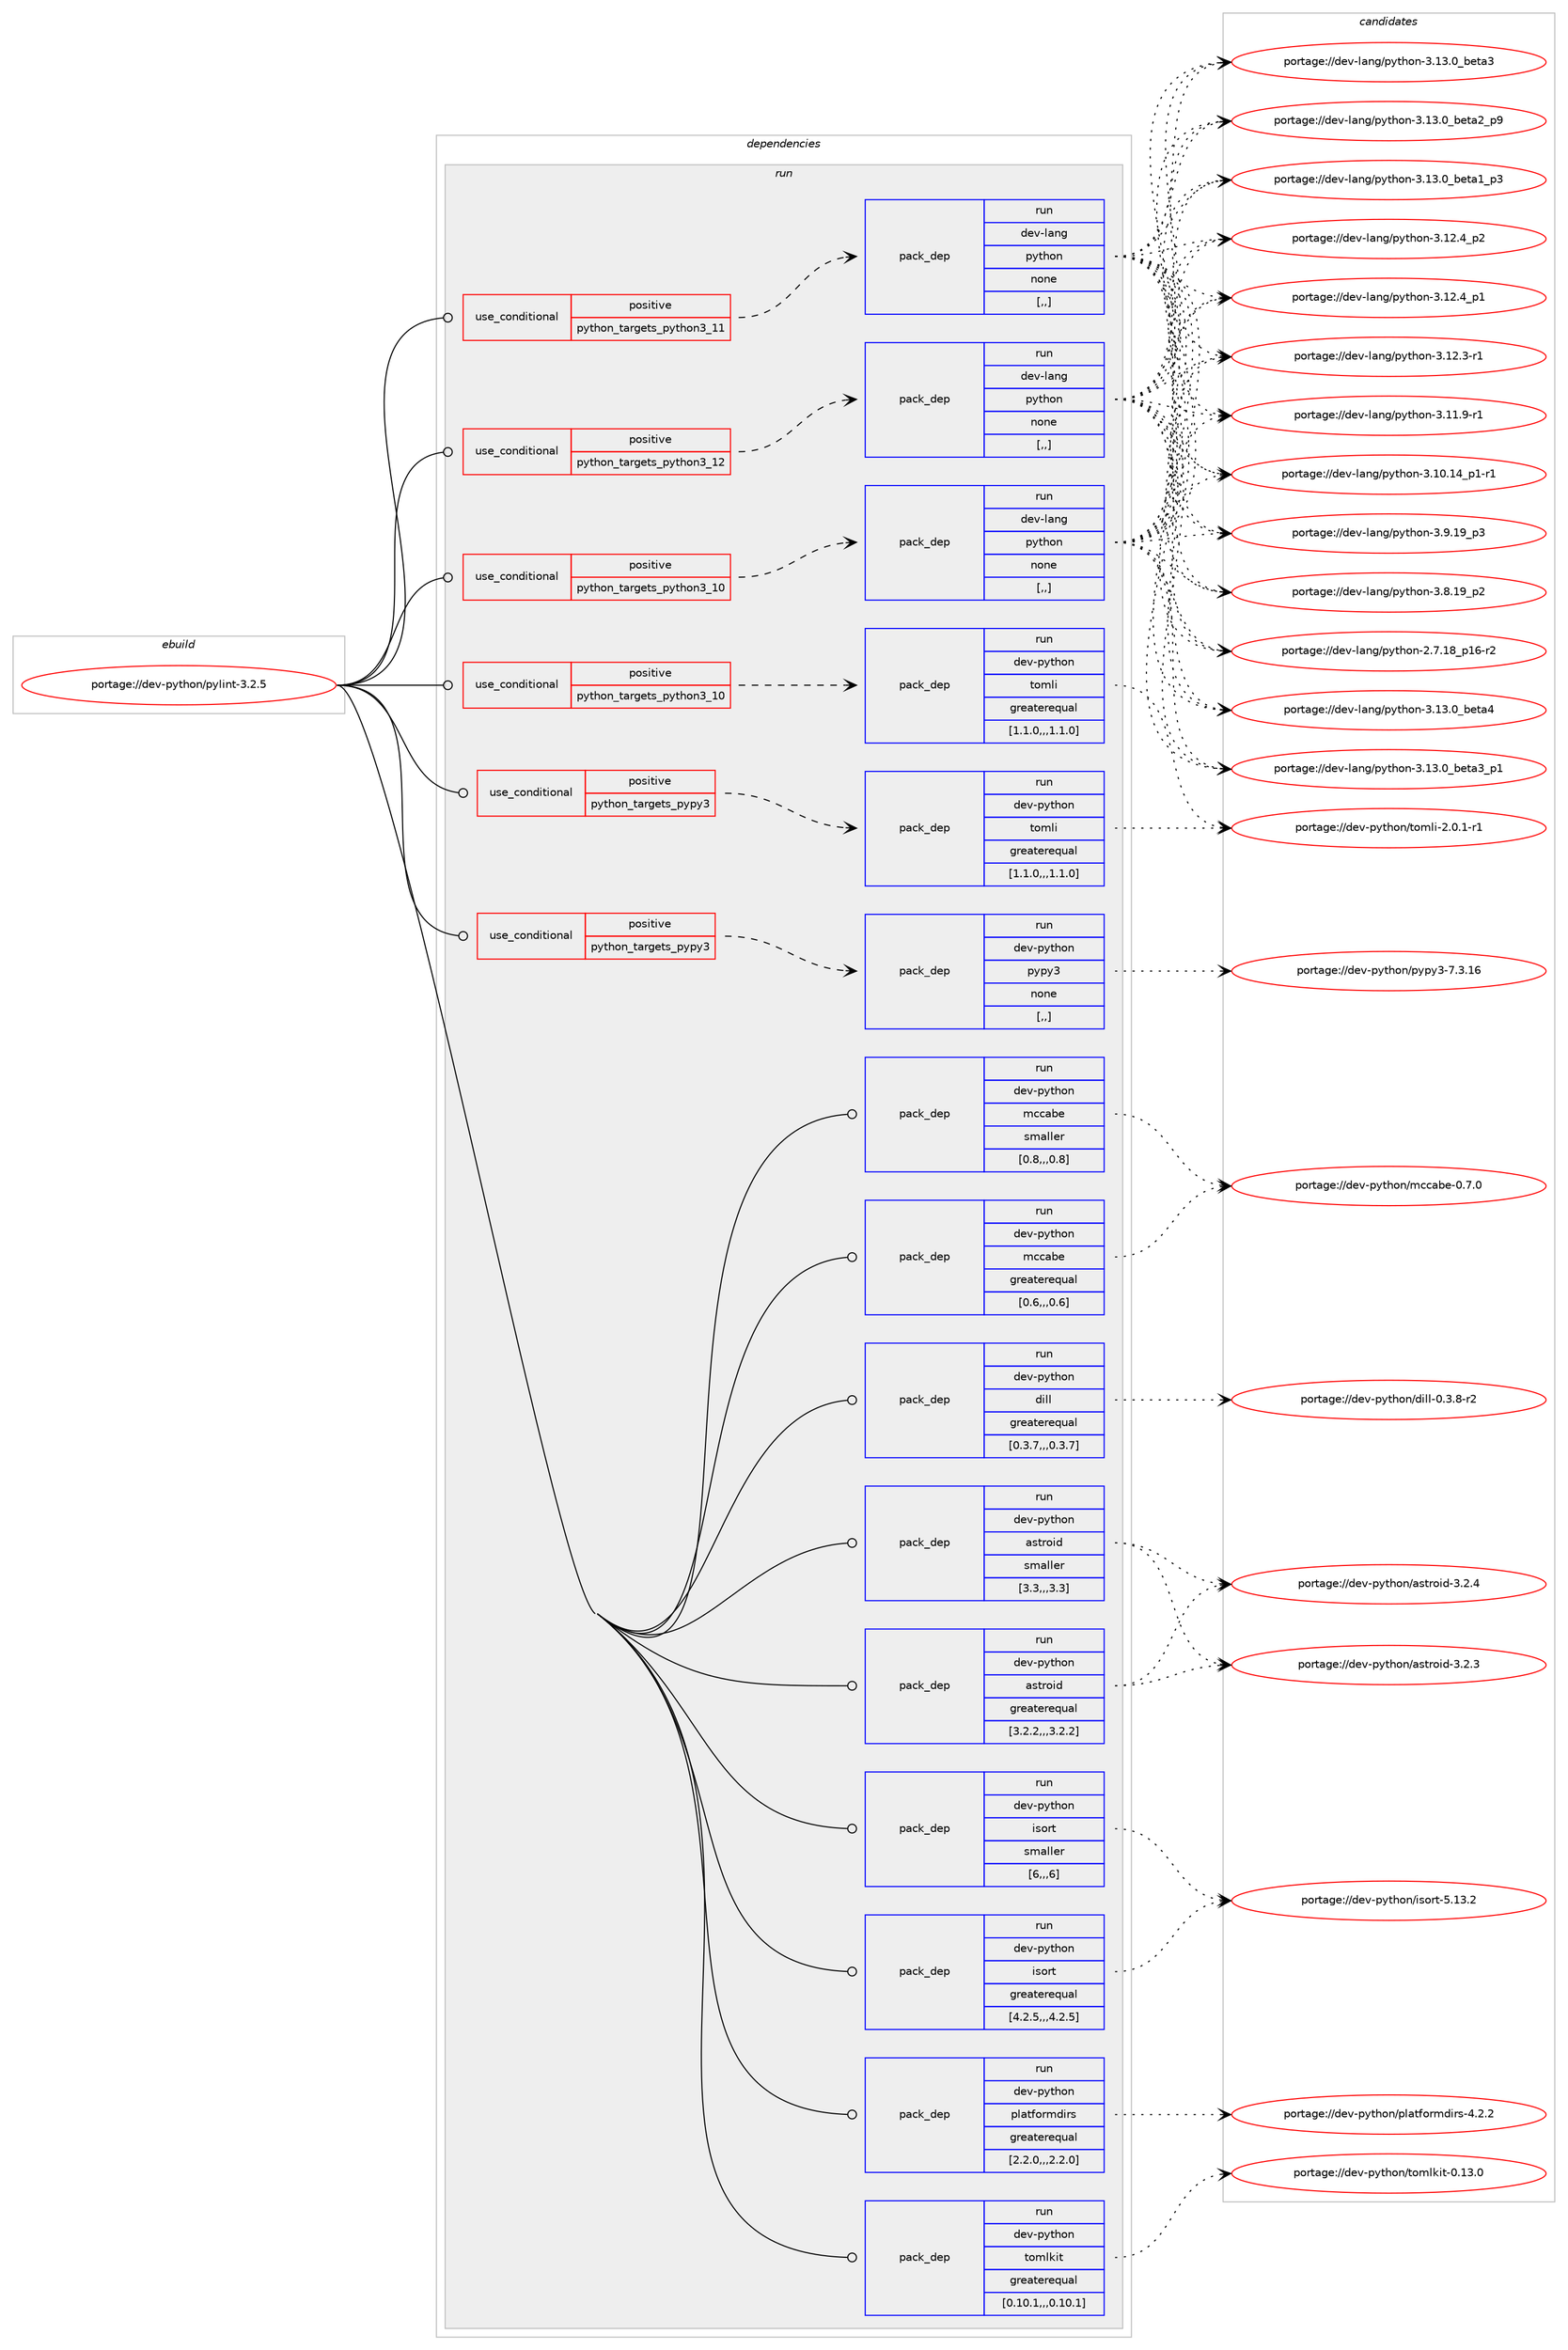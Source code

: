 digraph prolog {

# *************
# Graph options
# *************

newrank=true;
concentrate=true;
compound=true;
graph [rankdir=LR,fontname=Helvetica,fontsize=10,ranksep=1.5];#, ranksep=2.5, nodesep=0.2];
edge  [arrowhead=vee];
node  [fontname=Helvetica,fontsize=10];

# **********
# The ebuild
# **********

subgraph cluster_leftcol {
color=gray;
label=<<i>ebuild</i>>;
id [label="portage://dev-python/pylint-3.2.5", color=red, width=4, href="../dev-python/pylint-3.2.5.svg"];
}

# ****************
# The dependencies
# ****************

subgraph cluster_midcol {
color=gray;
label=<<i>dependencies</i>>;
subgraph cluster_compile {
fillcolor="#eeeeee";
style=filled;
label=<<i>compile</i>>;
}
subgraph cluster_compileandrun {
fillcolor="#eeeeee";
style=filled;
label=<<i>compile and run</i>>;
}
subgraph cluster_run {
fillcolor="#eeeeee";
style=filled;
label=<<i>run</i>>;
subgraph cond37206 {
dependency157434 [label=<<TABLE BORDER="0" CELLBORDER="1" CELLSPACING="0" CELLPADDING="4"><TR><TD ROWSPAN="3" CELLPADDING="10">use_conditional</TD></TR><TR><TD>positive</TD></TR><TR><TD>python_targets_pypy3</TD></TR></TABLE>>, shape=none, color=red];
subgraph pack118970 {
dependency157435 [label=<<TABLE BORDER="0" CELLBORDER="1" CELLSPACING="0" CELLPADDING="4" WIDTH="220"><TR><TD ROWSPAN="6" CELLPADDING="30">pack_dep</TD></TR><TR><TD WIDTH="110">run</TD></TR><TR><TD>dev-python</TD></TR><TR><TD>pypy3</TD></TR><TR><TD>none</TD></TR><TR><TD>[,,]</TD></TR></TABLE>>, shape=none, color=blue];
}
dependency157434:e -> dependency157435:w [weight=20,style="dashed",arrowhead="vee"];
}
id:e -> dependency157434:w [weight=20,style="solid",arrowhead="odot"];
subgraph cond37207 {
dependency157436 [label=<<TABLE BORDER="0" CELLBORDER="1" CELLSPACING="0" CELLPADDING="4"><TR><TD ROWSPAN="3" CELLPADDING="10">use_conditional</TD></TR><TR><TD>positive</TD></TR><TR><TD>python_targets_pypy3</TD></TR></TABLE>>, shape=none, color=red];
subgraph pack118971 {
dependency157437 [label=<<TABLE BORDER="0" CELLBORDER="1" CELLSPACING="0" CELLPADDING="4" WIDTH="220"><TR><TD ROWSPAN="6" CELLPADDING="30">pack_dep</TD></TR><TR><TD WIDTH="110">run</TD></TR><TR><TD>dev-python</TD></TR><TR><TD>tomli</TD></TR><TR><TD>greaterequal</TD></TR><TR><TD>[1.1.0,,,1.1.0]</TD></TR></TABLE>>, shape=none, color=blue];
}
dependency157436:e -> dependency157437:w [weight=20,style="dashed",arrowhead="vee"];
}
id:e -> dependency157436:w [weight=20,style="solid",arrowhead="odot"];
subgraph cond37208 {
dependency157438 [label=<<TABLE BORDER="0" CELLBORDER="1" CELLSPACING="0" CELLPADDING="4"><TR><TD ROWSPAN="3" CELLPADDING="10">use_conditional</TD></TR><TR><TD>positive</TD></TR><TR><TD>python_targets_python3_10</TD></TR></TABLE>>, shape=none, color=red];
subgraph pack118972 {
dependency157439 [label=<<TABLE BORDER="0" CELLBORDER="1" CELLSPACING="0" CELLPADDING="4" WIDTH="220"><TR><TD ROWSPAN="6" CELLPADDING="30">pack_dep</TD></TR><TR><TD WIDTH="110">run</TD></TR><TR><TD>dev-lang</TD></TR><TR><TD>python</TD></TR><TR><TD>none</TD></TR><TR><TD>[,,]</TD></TR></TABLE>>, shape=none, color=blue];
}
dependency157438:e -> dependency157439:w [weight=20,style="dashed",arrowhead="vee"];
}
id:e -> dependency157438:w [weight=20,style="solid",arrowhead="odot"];
subgraph cond37209 {
dependency157440 [label=<<TABLE BORDER="0" CELLBORDER="1" CELLSPACING="0" CELLPADDING="4"><TR><TD ROWSPAN="3" CELLPADDING="10">use_conditional</TD></TR><TR><TD>positive</TD></TR><TR><TD>python_targets_python3_10</TD></TR></TABLE>>, shape=none, color=red];
subgraph pack118973 {
dependency157441 [label=<<TABLE BORDER="0" CELLBORDER="1" CELLSPACING="0" CELLPADDING="4" WIDTH="220"><TR><TD ROWSPAN="6" CELLPADDING="30">pack_dep</TD></TR><TR><TD WIDTH="110">run</TD></TR><TR><TD>dev-python</TD></TR><TR><TD>tomli</TD></TR><TR><TD>greaterequal</TD></TR><TR><TD>[1.1.0,,,1.1.0]</TD></TR></TABLE>>, shape=none, color=blue];
}
dependency157440:e -> dependency157441:w [weight=20,style="dashed",arrowhead="vee"];
}
id:e -> dependency157440:w [weight=20,style="solid",arrowhead="odot"];
subgraph cond37210 {
dependency157442 [label=<<TABLE BORDER="0" CELLBORDER="1" CELLSPACING="0" CELLPADDING="4"><TR><TD ROWSPAN="3" CELLPADDING="10">use_conditional</TD></TR><TR><TD>positive</TD></TR><TR><TD>python_targets_python3_11</TD></TR></TABLE>>, shape=none, color=red];
subgraph pack118974 {
dependency157443 [label=<<TABLE BORDER="0" CELLBORDER="1" CELLSPACING="0" CELLPADDING="4" WIDTH="220"><TR><TD ROWSPAN="6" CELLPADDING="30">pack_dep</TD></TR><TR><TD WIDTH="110">run</TD></TR><TR><TD>dev-lang</TD></TR><TR><TD>python</TD></TR><TR><TD>none</TD></TR><TR><TD>[,,]</TD></TR></TABLE>>, shape=none, color=blue];
}
dependency157442:e -> dependency157443:w [weight=20,style="dashed",arrowhead="vee"];
}
id:e -> dependency157442:w [weight=20,style="solid",arrowhead="odot"];
subgraph cond37211 {
dependency157444 [label=<<TABLE BORDER="0" CELLBORDER="1" CELLSPACING="0" CELLPADDING="4"><TR><TD ROWSPAN="3" CELLPADDING="10">use_conditional</TD></TR><TR><TD>positive</TD></TR><TR><TD>python_targets_python3_12</TD></TR></TABLE>>, shape=none, color=red];
subgraph pack118975 {
dependency157445 [label=<<TABLE BORDER="0" CELLBORDER="1" CELLSPACING="0" CELLPADDING="4" WIDTH="220"><TR><TD ROWSPAN="6" CELLPADDING="30">pack_dep</TD></TR><TR><TD WIDTH="110">run</TD></TR><TR><TD>dev-lang</TD></TR><TR><TD>python</TD></TR><TR><TD>none</TD></TR><TR><TD>[,,]</TD></TR></TABLE>>, shape=none, color=blue];
}
dependency157444:e -> dependency157445:w [weight=20,style="dashed",arrowhead="vee"];
}
id:e -> dependency157444:w [weight=20,style="solid",arrowhead="odot"];
subgraph pack118976 {
dependency157446 [label=<<TABLE BORDER="0" CELLBORDER="1" CELLSPACING="0" CELLPADDING="4" WIDTH="220"><TR><TD ROWSPAN="6" CELLPADDING="30">pack_dep</TD></TR><TR><TD WIDTH="110">run</TD></TR><TR><TD>dev-python</TD></TR><TR><TD>astroid</TD></TR><TR><TD>greaterequal</TD></TR><TR><TD>[3.2.2,,,3.2.2]</TD></TR></TABLE>>, shape=none, color=blue];
}
id:e -> dependency157446:w [weight=20,style="solid",arrowhead="odot"];
subgraph pack118977 {
dependency157447 [label=<<TABLE BORDER="0" CELLBORDER="1" CELLSPACING="0" CELLPADDING="4" WIDTH="220"><TR><TD ROWSPAN="6" CELLPADDING="30">pack_dep</TD></TR><TR><TD WIDTH="110">run</TD></TR><TR><TD>dev-python</TD></TR><TR><TD>astroid</TD></TR><TR><TD>smaller</TD></TR><TR><TD>[3.3,,,3.3]</TD></TR></TABLE>>, shape=none, color=blue];
}
id:e -> dependency157447:w [weight=20,style="solid",arrowhead="odot"];
subgraph pack118978 {
dependency157448 [label=<<TABLE BORDER="0" CELLBORDER="1" CELLSPACING="0" CELLPADDING="4" WIDTH="220"><TR><TD ROWSPAN="6" CELLPADDING="30">pack_dep</TD></TR><TR><TD WIDTH="110">run</TD></TR><TR><TD>dev-python</TD></TR><TR><TD>dill</TD></TR><TR><TD>greaterequal</TD></TR><TR><TD>[0.3.7,,,0.3.7]</TD></TR></TABLE>>, shape=none, color=blue];
}
id:e -> dependency157448:w [weight=20,style="solid",arrowhead="odot"];
subgraph pack118979 {
dependency157449 [label=<<TABLE BORDER="0" CELLBORDER="1" CELLSPACING="0" CELLPADDING="4" WIDTH="220"><TR><TD ROWSPAN="6" CELLPADDING="30">pack_dep</TD></TR><TR><TD WIDTH="110">run</TD></TR><TR><TD>dev-python</TD></TR><TR><TD>isort</TD></TR><TR><TD>greaterequal</TD></TR><TR><TD>[4.2.5,,,4.2.5]</TD></TR></TABLE>>, shape=none, color=blue];
}
id:e -> dependency157449:w [weight=20,style="solid",arrowhead="odot"];
subgraph pack118980 {
dependency157450 [label=<<TABLE BORDER="0" CELLBORDER="1" CELLSPACING="0" CELLPADDING="4" WIDTH="220"><TR><TD ROWSPAN="6" CELLPADDING="30">pack_dep</TD></TR><TR><TD WIDTH="110">run</TD></TR><TR><TD>dev-python</TD></TR><TR><TD>isort</TD></TR><TR><TD>smaller</TD></TR><TR><TD>[6,,,6]</TD></TR></TABLE>>, shape=none, color=blue];
}
id:e -> dependency157450:w [weight=20,style="solid",arrowhead="odot"];
subgraph pack118981 {
dependency157451 [label=<<TABLE BORDER="0" CELLBORDER="1" CELLSPACING="0" CELLPADDING="4" WIDTH="220"><TR><TD ROWSPAN="6" CELLPADDING="30">pack_dep</TD></TR><TR><TD WIDTH="110">run</TD></TR><TR><TD>dev-python</TD></TR><TR><TD>mccabe</TD></TR><TR><TD>greaterequal</TD></TR><TR><TD>[0.6,,,0.6]</TD></TR></TABLE>>, shape=none, color=blue];
}
id:e -> dependency157451:w [weight=20,style="solid",arrowhead="odot"];
subgraph pack118982 {
dependency157452 [label=<<TABLE BORDER="0" CELLBORDER="1" CELLSPACING="0" CELLPADDING="4" WIDTH="220"><TR><TD ROWSPAN="6" CELLPADDING="30">pack_dep</TD></TR><TR><TD WIDTH="110">run</TD></TR><TR><TD>dev-python</TD></TR><TR><TD>mccabe</TD></TR><TR><TD>smaller</TD></TR><TR><TD>[0.8,,,0.8]</TD></TR></TABLE>>, shape=none, color=blue];
}
id:e -> dependency157452:w [weight=20,style="solid",arrowhead="odot"];
subgraph pack118983 {
dependency157453 [label=<<TABLE BORDER="0" CELLBORDER="1" CELLSPACING="0" CELLPADDING="4" WIDTH="220"><TR><TD ROWSPAN="6" CELLPADDING="30">pack_dep</TD></TR><TR><TD WIDTH="110">run</TD></TR><TR><TD>dev-python</TD></TR><TR><TD>platformdirs</TD></TR><TR><TD>greaterequal</TD></TR><TR><TD>[2.2.0,,,2.2.0]</TD></TR></TABLE>>, shape=none, color=blue];
}
id:e -> dependency157453:w [weight=20,style="solid",arrowhead="odot"];
subgraph pack118984 {
dependency157454 [label=<<TABLE BORDER="0" CELLBORDER="1" CELLSPACING="0" CELLPADDING="4" WIDTH="220"><TR><TD ROWSPAN="6" CELLPADDING="30">pack_dep</TD></TR><TR><TD WIDTH="110">run</TD></TR><TR><TD>dev-python</TD></TR><TR><TD>tomlkit</TD></TR><TR><TD>greaterequal</TD></TR><TR><TD>[0.10.1,,,0.10.1]</TD></TR></TABLE>>, shape=none, color=blue];
}
id:e -> dependency157454:w [weight=20,style="solid",arrowhead="odot"];
}
}

# **************
# The candidates
# **************

subgraph cluster_choices {
rank=same;
color=gray;
label=<<i>candidates</i>>;

subgraph choice118970 {
color=black;
nodesep=1;
choice10010111845112121116104111110471121211121215145554651464954 [label="portage://dev-python/pypy3-7.3.16", color=red, width=4,href="../dev-python/pypy3-7.3.16.svg"];
dependency157435:e -> choice10010111845112121116104111110471121211121215145554651464954:w [style=dotted,weight="100"];
}
subgraph choice118971 {
color=black;
nodesep=1;
choice10010111845112121116104111110471161111091081054550464846494511449 [label="portage://dev-python/tomli-2.0.1-r1", color=red, width=4,href="../dev-python/tomli-2.0.1-r1.svg"];
dependency157437:e -> choice10010111845112121116104111110471161111091081054550464846494511449:w [style=dotted,weight="100"];
}
subgraph choice118972 {
color=black;
nodesep=1;
choice1001011184510897110103471121211161041111104551464951464895981011169752 [label="portage://dev-lang/python-3.13.0_beta4", color=red, width=4,href="../dev-lang/python-3.13.0_beta4.svg"];
choice10010111845108971101034711212111610411111045514649514648959810111697519511249 [label="portage://dev-lang/python-3.13.0_beta3_p1", color=red, width=4,href="../dev-lang/python-3.13.0_beta3_p1.svg"];
choice1001011184510897110103471121211161041111104551464951464895981011169751 [label="portage://dev-lang/python-3.13.0_beta3", color=red, width=4,href="../dev-lang/python-3.13.0_beta3.svg"];
choice10010111845108971101034711212111610411111045514649514648959810111697509511257 [label="portage://dev-lang/python-3.13.0_beta2_p9", color=red, width=4,href="../dev-lang/python-3.13.0_beta2_p9.svg"];
choice10010111845108971101034711212111610411111045514649514648959810111697499511251 [label="portage://dev-lang/python-3.13.0_beta1_p3", color=red, width=4,href="../dev-lang/python-3.13.0_beta1_p3.svg"];
choice100101118451089711010347112121116104111110455146495046529511250 [label="portage://dev-lang/python-3.12.4_p2", color=red, width=4,href="../dev-lang/python-3.12.4_p2.svg"];
choice100101118451089711010347112121116104111110455146495046529511249 [label="portage://dev-lang/python-3.12.4_p1", color=red, width=4,href="../dev-lang/python-3.12.4_p1.svg"];
choice100101118451089711010347112121116104111110455146495046514511449 [label="portage://dev-lang/python-3.12.3-r1", color=red, width=4,href="../dev-lang/python-3.12.3-r1.svg"];
choice100101118451089711010347112121116104111110455146494946574511449 [label="portage://dev-lang/python-3.11.9-r1", color=red, width=4,href="../dev-lang/python-3.11.9-r1.svg"];
choice100101118451089711010347112121116104111110455146494846495295112494511449 [label="portage://dev-lang/python-3.10.14_p1-r1", color=red, width=4,href="../dev-lang/python-3.10.14_p1-r1.svg"];
choice100101118451089711010347112121116104111110455146574649579511251 [label="portage://dev-lang/python-3.9.19_p3", color=red, width=4,href="../dev-lang/python-3.9.19_p3.svg"];
choice100101118451089711010347112121116104111110455146564649579511250 [label="portage://dev-lang/python-3.8.19_p2", color=red, width=4,href="../dev-lang/python-3.8.19_p2.svg"];
choice100101118451089711010347112121116104111110455046554649569511249544511450 [label="portage://dev-lang/python-2.7.18_p16-r2", color=red, width=4,href="../dev-lang/python-2.7.18_p16-r2.svg"];
dependency157439:e -> choice1001011184510897110103471121211161041111104551464951464895981011169752:w [style=dotted,weight="100"];
dependency157439:e -> choice10010111845108971101034711212111610411111045514649514648959810111697519511249:w [style=dotted,weight="100"];
dependency157439:e -> choice1001011184510897110103471121211161041111104551464951464895981011169751:w [style=dotted,weight="100"];
dependency157439:e -> choice10010111845108971101034711212111610411111045514649514648959810111697509511257:w [style=dotted,weight="100"];
dependency157439:e -> choice10010111845108971101034711212111610411111045514649514648959810111697499511251:w [style=dotted,weight="100"];
dependency157439:e -> choice100101118451089711010347112121116104111110455146495046529511250:w [style=dotted,weight="100"];
dependency157439:e -> choice100101118451089711010347112121116104111110455146495046529511249:w [style=dotted,weight="100"];
dependency157439:e -> choice100101118451089711010347112121116104111110455146495046514511449:w [style=dotted,weight="100"];
dependency157439:e -> choice100101118451089711010347112121116104111110455146494946574511449:w [style=dotted,weight="100"];
dependency157439:e -> choice100101118451089711010347112121116104111110455146494846495295112494511449:w [style=dotted,weight="100"];
dependency157439:e -> choice100101118451089711010347112121116104111110455146574649579511251:w [style=dotted,weight="100"];
dependency157439:e -> choice100101118451089711010347112121116104111110455146564649579511250:w [style=dotted,weight="100"];
dependency157439:e -> choice100101118451089711010347112121116104111110455046554649569511249544511450:w [style=dotted,weight="100"];
}
subgraph choice118973 {
color=black;
nodesep=1;
choice10010111845112121116104111110471161111091081054550464846494511449 [label="portage://dev-python/tomli-2.0.1-r1", color=red, width=4,href="../dev-python/tomli-2.0.1-r1.svg"];
dependency157441:e -> choice10010111845112121116104111110471161111091081054550464846494511449:w [style=dotted,weight="100"];
}
subgraph choice118974 {
color=black;
nodesep=1;
choice1001011184510897110103471121211161041111104551464951464895981011169752 [label="portage://dev-lang/python-3.13.0_beta4", color=red, width=4,href="../dev-lang/python-3.13.0_beta4.svg"];
choice10010111845108971101034711212111610411111045514649514648959810111697519511249 [label="portage://dev-lang/python-3.13.0_beta3_p1", color=red, width=4,href="../dev-lang/python-3.13.0_beta3_p1.svg"];
choice1001011184510897110103471121211161041111104551464951464895981011169751 [label="portage://dev-lang/python-3.13.0_beta3", color=red, width=4,href="../dev-lang/python-3.13.0_beta3.svg"];
choice10010111845108971101034711212111610411111045514649514648959810111697509511257 [label="portage://dev-lang/python-3.13.0_beta2_p9", color=red, width=4,href="../dev-lang/python-3.13.0_beta2_p9.svg"];
choice10010111845108971101034711212111610411111045514649514648959810111697499511251 [label="portage://dev-lang/python-3.13.0_beta1_p3", color=red, width=4,href="../dev-lang/python-3.13.0_beta1_p3.svg"];
choice100101118451089711010347112121116104111110455146495046529511250 [label="portage://dev-lang/python-3.12.4_p2", color=red, width=4,href="../dev-lang/python-3.12.4_p2.svg"];
choice100101118451089711010347112121116104111110455146495046529511249 [label="portage://dev-lang/python-3.12.4_p1", color=red, width=4,href="../dev-lang/python-3.12.4_p1.svg"];
choice100101118451089711010347112121116104111110455146495046514511449 [label="portage://dev-lang/python-3.12.3-r1", color=red, width=4,href="../dev-lang/python-3.12.3-r1.svg"];
choice100101118451089711010347112121116104111110455146494946574511449 [label="portage://dev-lang/python-3.11.9-r1", color=red, width=4,href="../dev-lang/python-3.11.9-r1.svg"];
choice100101118451089711010347112121116104111110455146494846495295112494511449 [label="portage://dev-lang/python-3.10.14_p1-r1", color=red, width=4,href="../dev-lang/python-3.10.14_p1-r1.svg"];
choice100101118451089711010347112121116104111110455146574649579511251 [label="portage://dev-lang/python-3.9.19_p3", color=red, width=4,href="../dev-lang/python-3.9.19_p3.svg"];
choice100101118451089711010347112121116104111110455146564649579511250 [label="portage://dev-lang/python-3.8.19_p2", color=red, width=4,href="../dev-lang/python-3.8.19_p2.svg"];
choice100101118451089711010347112121116104111110455046554649569511249544511450 [label="portage://dev-lang/python-2.7.18_p16-r2", color=red, width=4,href="../dev-lang/python-2.7.18_p16-r2.svg"];
dependency157443:e -> choice1001011184510897110103471121211161041111104551464951464895981011169752:w [style=dotted,weight="100"];
dependency157443:e -> choice10010111845108971101034711212111610411111045514649514648959810111697519511249:w [style=dotted,weight="100"];
dependency157443:e -> choice1001011184510897110103471121211161041111104551464951464895981011169751:w [style=dotted,weight="100"];
dependency157443:e -> choice10010111845108971101034711212111610411111045514649514648959810111697509511257:w [style=dotted,weight="100"];
dependency157443:e -> choice10010111845108971101034711212111610411111045514649514648959810111697499511251:w [style=dotted,weight="100"];
dependency157443:e -> choice100101118451089711010347112121116104111110455146495046529511250:w [style=dotted,weight="100"];
dependency157443:e -> choice100101118451089711010347112121116104111110455146495046529511249:w [style=dotted,weight="100"];
dependency157443:e -> choice100101118451089711010347112121116104111110455146495046514511449:w [style=dotted,weight="100"];
dependency157443:e -> choice100101118451089711010347112121116104111110455146494946574511449:w [style=dotted,weight="100"];
dependency157443:e -> choice100101118451089711010347112121116104111110455146494846495295112494511449:w [style=dotted,weight="100"];
dependency157443:e -> choice100101118451089711010347112121116104111110455146574649579511251:w [style=dotted,weight="100"];
dependency157443:e -> choice100101118451089711010347112121116104111110455146564649579511250:w [style=dotted,weight="100"];
dependency157443:e -> choice100101118451089711010347112121116104111110455046554649569511249544511450:w [style=dotted,weight="100"];
}
subgraph choice118975 {
color=black;
nodesep=1;
choice1001011184510897110103471121211161041111104551464951464895981011169752 [label="portage://dev-lang/python-3.13.0_beta4", color=red, width=4,href="../dev-lang/python-3.13.0_beta4.svg"];
choice10010111845108971101034711212111610411111045514649514648959810111697519511249 [label="portage://dev-lang/python-3.13.0_beta3_p1", color=red, width=4,href="../dev-lang/python-3.13.0_beta3_p1.svg"];
choice1001011184510897110103471121211161041111104551464951464895981011169751 [label="portage://dev-lang/python-3.13.0_beta3", color=red, width=4,href="../dev-lang/python-3.13.0_beta3.svg"];
choice10010111845108971101034711212111610411111045514649514648959810111697509511257 [label="portage://dev-lang/python-3.13.0_beta2_p9", color=red, width=4,href="../dev-lang/python-3.13.0_beta2_p9.svg"];
choice10010111845108971101034711212111610411111045514649514648959810111697499511251 [label="portage://dev-lang/python-3.13.0_beta1_p3", color=red, width=4,href="../dev-lang/python-3.13.0_beta1_p3.svg"];
choice100101118451089711010347112121116104111110455146495046529511250 [label="portage://dev-lang/python-3.12.4_p2", color=red, width=4,href="../dev-lang/python-3.12.4_p2.svg"];
choice100101118451089711010347112121116104111110455146495046529511249 [label="portage://dev-lang/python-3.12.4_p1", color=red, width=4,href="../dev-lang/python-3.12.4_p1.svg"];
choice100101118451089711010347112121116104111110455146495046514511449 [label="portage://dev-lang/python-3.12.3-r1", color=red, width=4,href="../dev-lang/python-3.12.3-r1.svg"];
choice100101118451089711010347112121116104111110455146494946574511449 [label="portage://dev-lang/python-3.11.9-r1", color=red, width=4,href="../dev-lang/python-3.11.9-r1.svg"];
choice100101118451089711010347112121116104111110455146494846495295112494511449 [label="portage://dev-lang/python-3.10.14_p1-r1", color=red, width=4,href="../dev-lang/python-3.10.14_p1-r1.svg"];
choice100101118451089711010347112121116104111110455146574649579511251 [label="portage://dev-lang/python-3.9.19_p3", color=red, width=4,href="../dev-lang/python-3.9.19_p3.svg"];
choice100101118451089711010347112121116104111110455146564649579511250 [label="portage://dev-lang/python-3.8.19_p2", color=red, width=4,href="../dev-lang/python-3.8.19_p2.svg"];
choice100101118451089711010347112121116104111110455046554649569511249544511450 [label="portage://dev-lang/python-2.7.18_p16-r2", color=red, width=4,href="../dev-lang/python-2.7.18_p16-r2.svg"];
dependency157445:e -> choice1001011184510897110103471121211161041111104551464951464895981011169752:w [style=dotted,weight="100"];
dependency157445:e -> choice10010111845108971101034711212111610411111045514649514648959810111697519511249:w [style=dotted,weight="100"];
dependency157445:e -> choice1001011184510897110103471121211161041111104551464951464895981011169751:w [style=dotted,weight="100"];
dependency157445:e -> choice10010111845108971101034711212111610411111045514649514648959810111697509511257:w [style=dotted,weight="100"];
dependency157445:e -> choice10010111845108971101034711212111610411111045514649514648959810111697499511251:w [style=dotted,weight="100"];
dependency157445:e -> choice100101118451089711010347112121116104111110455146495046529511250:w [style=dotted,weight="100"];
dependency157445:e -> choice100101118451089711010347112121116104111110455146495046529511249:w [style=dotted,weight="100"];
dependency157445:e -> choice100101118451089711010347112121116104111110455146495046514511449:w [style=dotted,weight="100"];
dependency157445:e -> choice100101118451089711010347112121116104111110455146494946574511449:w [style=dotted,weight="100"];
dependency157445:e -> choice100101118451089711010347112121116104111110455146494846495295112494511449:w [style=dotted,weight="100"];
dependency157445:e -> choice100101118451089711010347112121116104111110455146574649579511251:w [style=dotted,weight="100"];
dependency157445:e -> choice100101118451089711010347112121116104111110455146564649579511250:w [style=dotted,weight="100"];
dependency157445:e -> choice100101118451089711010347112121116104111110455046554649569511249544511450:w [style=dotted,weight="100"];
}
subgraph choice118976 {
color=black;
nodesep=1;
choice100101118451121211161041111104797115116114111105100455146504652 [label="portage://dev-python/astroid-3.2.4", color=red, width=4,href="../dev-python/astroid-3.2.4.svg"];
choice100101118451121211161041111104797115116114111105100455146504651 [label="portage://dev-python/astroid-3.2.3", color=red, width=4,href="../dev-python/astroid-3.2.3.svg"];
dependency157446:e -> choice100101118451121211161041111104797115116114111105100455146504652:w [style=dotted,weight="100"];
dependency157446:e -> choice100101118451121211161041111104797115116114111105100455146504651:w [style=dotted,weight="100"];
}
subgraph choice118977 {
color=black;
nodesep=1;
choice100101118451121211161041111104797115116114111105100455146504652 [label="portage://dev-python/astroid-3.2.4", color=red, width=4,href="../dev-python/astroid-3.2.4.svg"];
choice100101118451121211161041111104797115116114111105100455146504651 [label="portage://dev-python/astroid-3.2.3", color=red, width=4,href="../dev-python/astroid-3.2.3.svg"];
dependency157447:e -> choice100101118451121211161041111104797115116114111105100455146504652:w [style=dotted,weight="100"];
dependency157447:e -> choice100101118451121211161041111104797115116114111105100455146504651:w [style=dotted,weight="100"];
}
subgraph choice118978 {
color=black;
nodesep=1;
choice10010111845112121116104111110471001051081084548465146564511450 [label="portage://dev-python/dill-0.3.8-r2", color=red, width=4,href="../dev-python/dill-0.3.8-r2.svg"];
dependency157448:e -> choice10010111845112121116104111110471001051081084548465146564511450:w [style=dotted,weight="100"];
}
subgraph choice118979 {
color=black;
nodesep=1;
choice100101118451121211161041111104710511511111411645534649514650 [label="portage://dev-python/isort-5.13.2", color=red, width=4,href="../dev-python/isort-5.13.2.svg"];
dependency157449:e -> choice100101118451121211161041111104710511511111411645534649514650:w [style=dotted,weight="100"];
}
subgraph choice118980 {
color=black;
nodesep=1;
choice100101118451121211161041111104710511511111411645534649514650 [label="portage://dev-python/isort-5.13.2", color=red, width=4,href="../dev-python/isort-5.13.2.svg"];
dependency157450:e -> choice100101118451121211161041111104710511511111411645534649514650:w [style=dotted,weight="100"];
}
subgraph choice118981 {
color=black;
nodesep=1;
choice100101118451121211161041111104710999999798101454846554648 [label="portage://dev-python/mccabe-0.7.0", color=red, width=4,href="../dev-python/mccabe-0.7.0.svg"];
dependency157451:e -> choice100101118451121211161041111104710999999798101454846554648:w [style=dotted,weight="100"];
}
subgraph choice118982 {
color=black;
nodesep=1;
choice100101118451121211161041111104710999999798101454846554648 [label="portage://dev-python/mccabe-0.7.0", color=red, width=4,href="../dev-python/mccabe-0.7.0.svg"];
dependency157452:e -> choice100101118451121211161041111104710999999798101454846554648:w [style=dotted,weight="100"];
}
subgraph choice118983 {
color=black;
nodesep=1;
choice100101118451121211161041111104711210897116102111114109100105114115455246504650 [label="portage://dev-python/platformdirs-4.2.2", color=red, width=4,href="../dev-python/platformdirs-4.2.2.svg"];
dependency157453:e -> choice100101118451121211161041111104711210897116102111114109100105114115455246504650:w [style=dotted,weight="100"];
}
subgraph choice118984 {
color=black;
nodesep=1;
choice100101118451121211161041111104711611110910810710511645484649514648 [label="portage://dev-python/tomlkit-0.13.0", color=red, width=4,href="../dev-python/tomlkit-0.13.0.svg"];
dependency157454:e -> choice100101118451121211161041111104711611110910810710511645484649514648:w [style=dotted,weight="100"];
}
}

}
